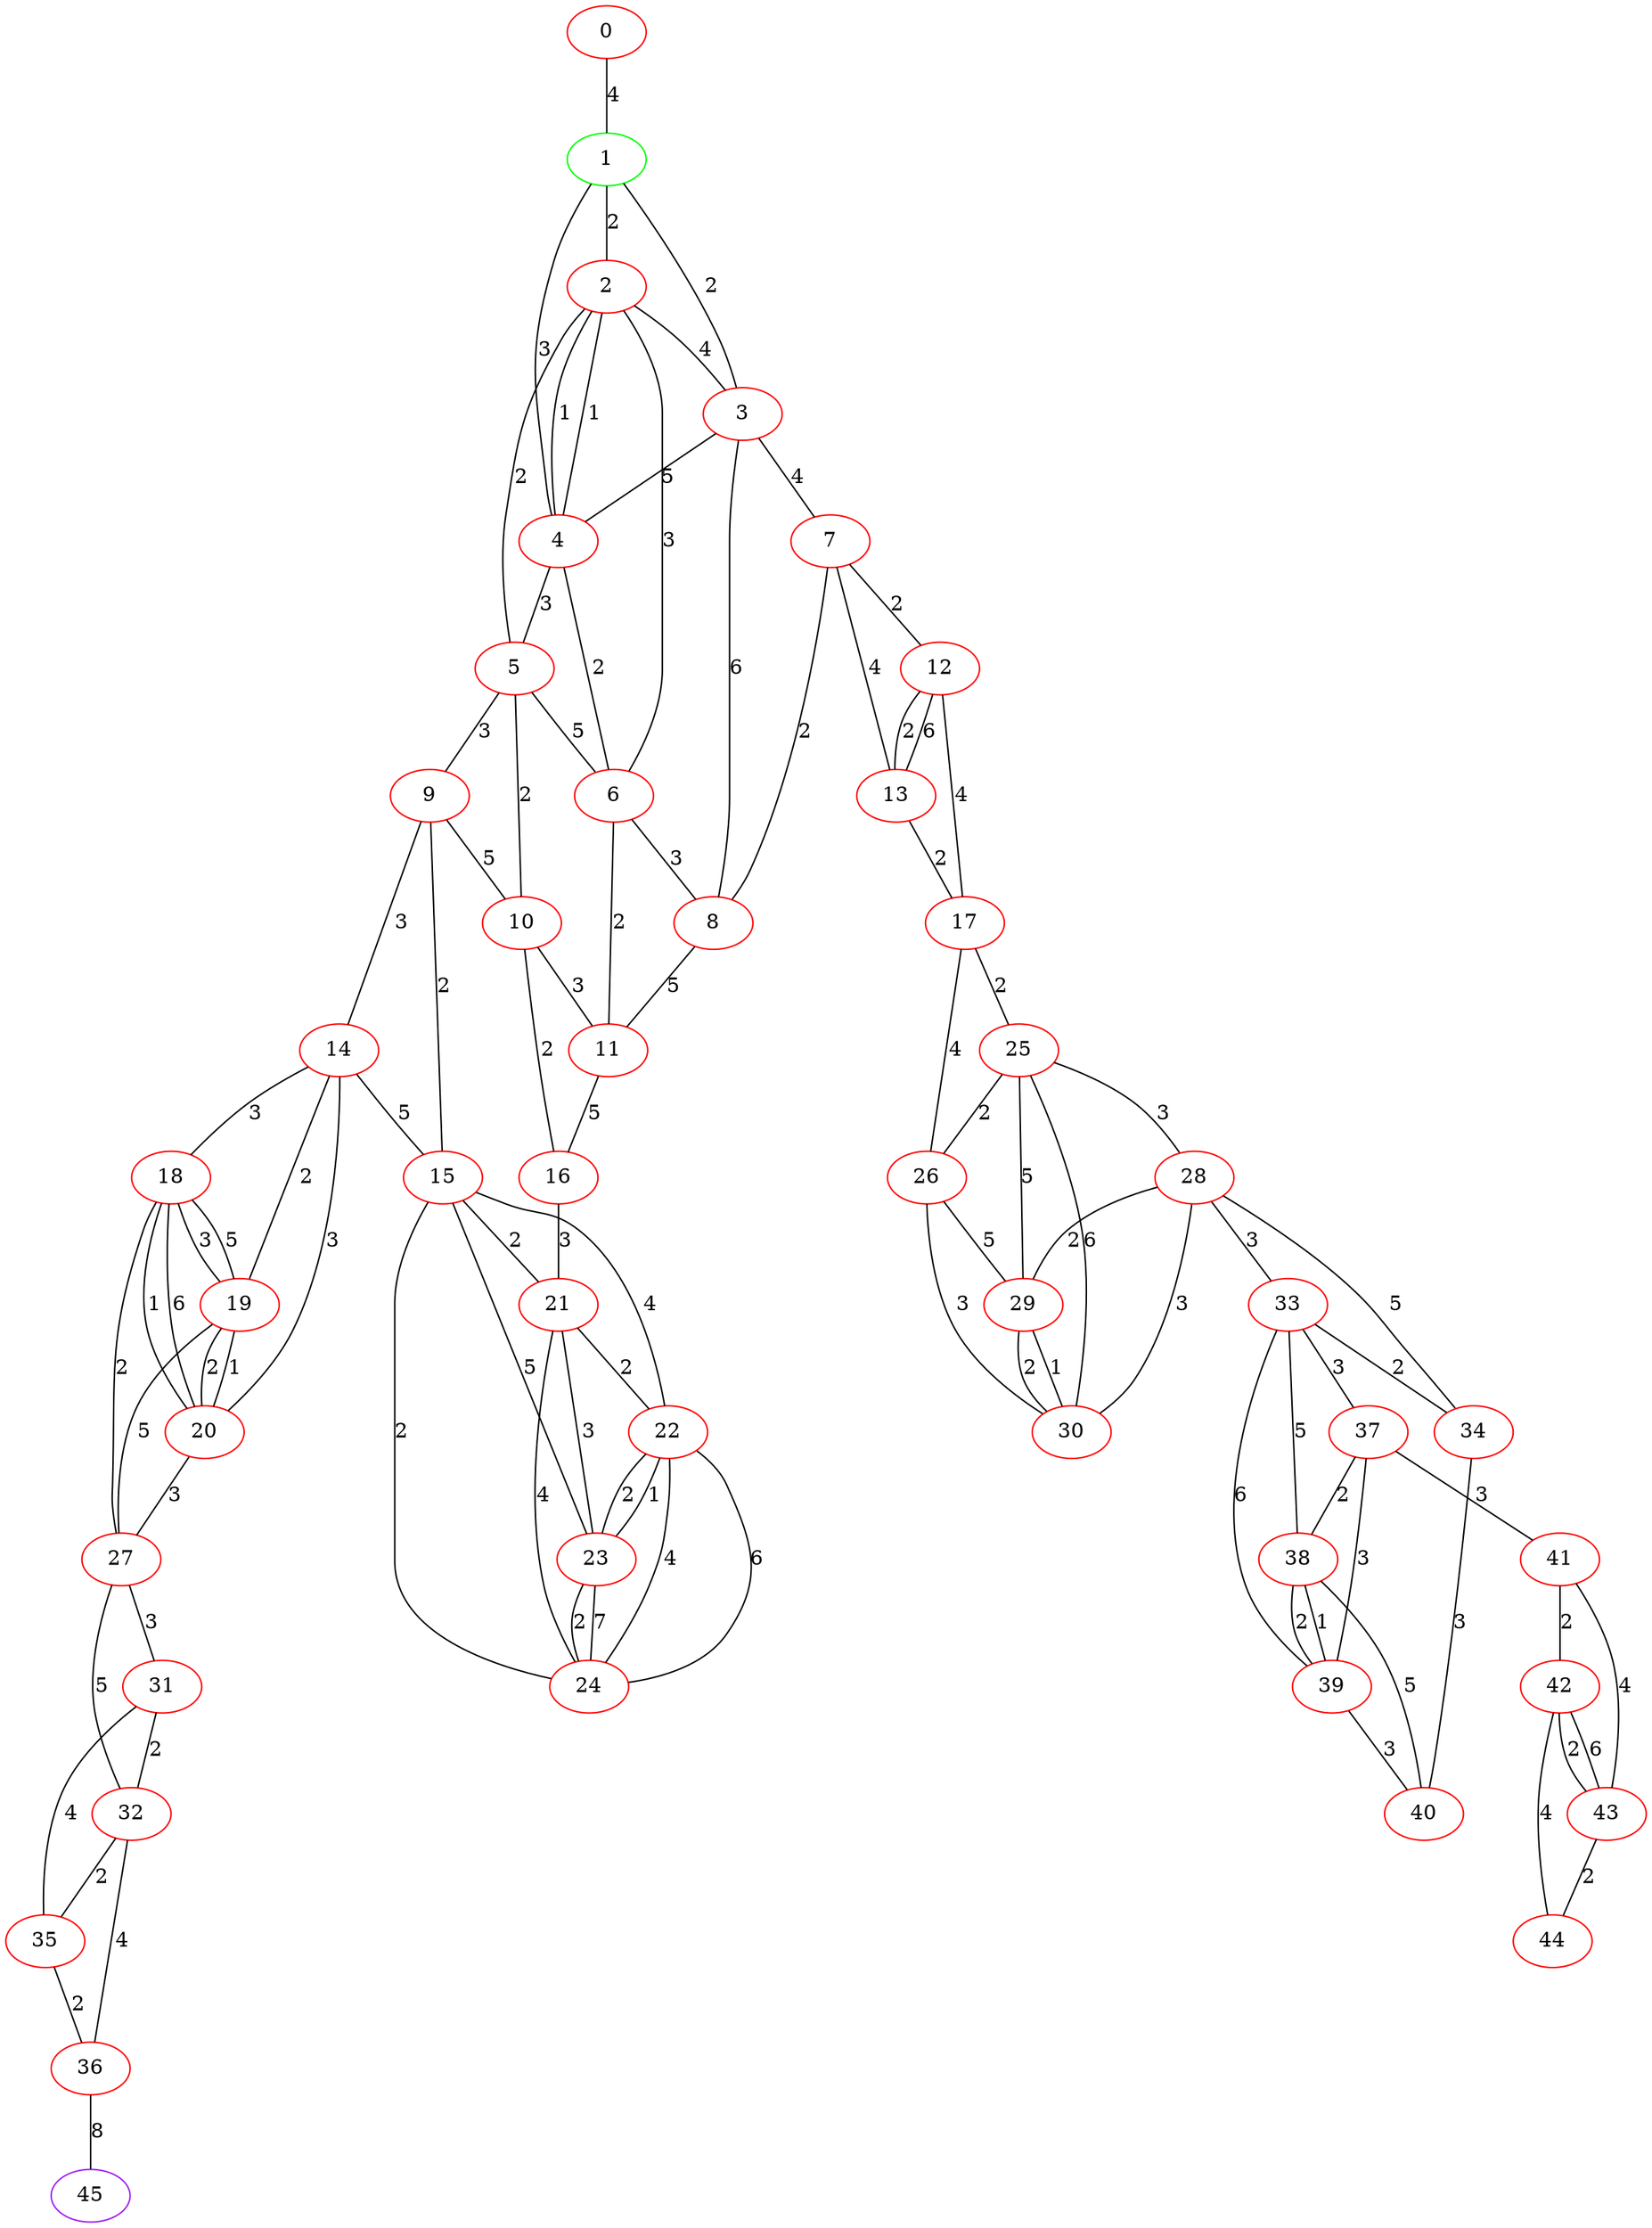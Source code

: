 graph "" {
0 [color=red, weight=1];
1 [color=green, weight=2];
2 [color=red, weight=1];
3 [color=red, weight=1];
4 [color=red, weight=1];
5 [color=red, weight=1];
6 [color=red, weight=1];
7 [color=red, weight=1];
8 [color=red, weight=1];
9 [color=red, weight=1];
10 [color=red, weight=1];
11 [color=red, weight=1];
12 [color=red, weight=1];
13 [color=red, weight=1];
14 [color=red, weight=1];
15 [color=red, weight=1];
16 [color=red, weight=1];
17 [color=red, weight=1];
18 [color=red, weight=1];
19 [color=red, weight=1];
20 [color=red, weight=1];
21 [color=red, weight=1];
22 [color=red, weight=1];
23 [color=red, weight=1];
24 [color=red, weight=1];
25 [color=red, weight=1];
26 [color=red, weight=1];
27 [color=red, weight=1];
28 [color=red, weight=1];
29 [color=red, weight=1];
30 [color=red, weight=1];
31 [color=red, weight=1];
32 [color=red, weight=1];
33 [color=red, weight=1];
34 [color=red, weight=1];
35 [color=red, weight=1];
36 [color=red, weight=1];
37 [color=red, weight=1];
38 [color=red, weight=1];
39 [color=red, weight=1];
40 [color=red, weight=1];
41 [color=red, weight=1];
42 [color=red, weight=1];
43 [color=red, weight=1];
44 [color=red, weight=1];
45 [color=purple, weight=4];
0 -- 1  [key=0, label=4];
1 -- 2  [key=0, label=2];
1 -- 3  [key=0, label=2];
1 -- 4  [key=0, label=3];
2 -- 3  [key=0, label=4];
2 -- 4  [key=0, label=1];
2 -- 4  [key=1, label=1];
2 -- 5  [key=0, label=2];
2 -- 6  [key=0, label=3];
3 -- 8  [key=0, label=6];
3 -- 4  [key=0, label=5];
3 -- 7  [key=0, label=4];
4 -- 5  [key=0, label=3];
4 -- 6  [key=0, label=2];
5 -- 9  [key=0, label=3];
5 -- 10  [key=0, label=2];
5 -- 6  [key=0, label=5];
6 -- 8  [key=0, label=3];
6 -- 11  [key=0, label=2];
7 -- 8  [key=0, label=2];
7 -- 12  [key=0, label=2];
7 -- 13  [key=0, label=4];
8 -- 11  [key=0, label=5];
9 -- 10  [key=0, label=5];
9 -- 14  [key=0, label=3];
9 -- 15  [key=0, label=2];
10 -- 16  [key=0, label=2];
10 -- 11  [key=0, label=3];
11 -- 16  [key=0, label=5];
12 -- 17  [key=0, label=4];
12 -- 13  [key=0, label=2];
12 -- 13  [key=1, label=6];
13 -- 17  [key=0, label=2];
14 -- 18  [key=0, label=3];
14 -- 19  [key=0, label=2];
14 -- 20  [key=0, label=3];
14 -- 15  [key=0, label=5];
15 -- 21  [key=0, label=2];
15 -- 22  [key=0, label=4];
15 -- 23  [key=0, label=5];
15 -- 24  [key=0, label=2];
16 -- 21  [key=0, label=3];
17 -- 25  [key=0, label=2];
17 -- 26  [key=0, label=4];
18 -- 27  [key=0, label=2];
18 -- 19  [key=0, label=5];
18 -- 19  [key=1, label=3];
18 -- 20  [key=0, label=6];
18 -- 20  [key=1, label=1];
19 -- 27  [key=0, label=5];
19 -- 20  [key=0, label=1];
19 -- 20  [key=1, label=2];
20 -- 27  [key=0, label=3];
21 -- 24  [key=0, label=4];
21 -- 23  [key=0, label=3];
21 -- 22  [key=0, label=2];
22 -- 24  [key=0, label=6];
22 -- 24  [key=1, label=4];
22 -- 23  [key=0, label=1];
22 -- 23  [key=1, label=2];
23 -- 24  [key=0, label=7];
23 -- 24  [key=1, label=2];
25 -- 26  [key=0, label=2];
25 -- 28  [key=0, label=3];
25 -- 29  [key=0, label=5];
25 -- 30  [key=0, label=6];
26 -- 29  [key=0, label=5];
26 -- 30  [key=0, label=3];
27 -- 32  [key=0, label=5];
27 -- 31  [key=0, label=3];
28 -- 33  [key=0, label=3];
28 -- 34  [key=0, label=5];
28 -- 29  [key=0, label=2];
28 -- 30  [key=0, label=3];
29 -- 30  [key=0, label=1];
29 -- 30  [key=1, label=2];
31 -- 32  [key=0, label=2];
31 -- 35  [key=0, label=4];
32 -- 35  [key=0, label=2];
32 -- 36  [key=0, label=4];
33 -- 34  [key=0, label=2];
33 -- 37  [key=0, label=3];
33 -- 38  [key=0, label=5];
33 -- 39  [key=0, label=6];
34 -- 40  [key=0, label=3];
35 -- 36  [key=0, label=2];
36 -- 45  [key=0, label=8];
37 -- 41  [key=0, label=3];
37 -- 39  [key=0, label=3];
37 -- 38  [key=0, label=2];
38 -- 40  [key=0, label=5];
38 -- 39  [key=0, label=2];
38 -- 39  [key=1, label=1];
39 -- 40  [key=0, label=3];
41 -- 42  [key=0, label=2];
41 -- 43  [key=0, label=4];
42 -- 43  [key=0, label=2];
42 -- 43  [key=1, label=6];
42 -- 44  [key=0, label=4];
43 -- 44  [key=0, label=2];
}
